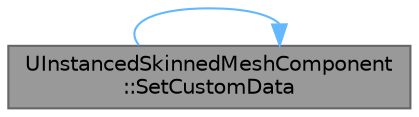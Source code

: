 digraph "UInstancedSkinnedMeshComponent::SetCustomData"
{
 // INTERACTIVE_SVG=YES
 // LATEX_PDF_SIZE
  bgcolor="transparent";
  edge [fontname=Helvetica,fontsize=10,labelfontname=Helvetica,labelfontsize=10];
  node [fontname=Helvetica,fontsize=10,shape=box,height=0.2,width=0.4];
  rankdir="LR";
  Node1 [id="Node000001",label="UInstancedSkinnedMeshComponent\l::SetCustomData",height=0.2,width=0.4,color="gray40", fillcolor="grey60", style="filled", fontcolor="black",tooltip="Update all custom data values for specific instance, the size of the array view must match the NumCus..."];
  Node1 -> Node1 [id="edge1_Node000001_Node000001",color="steelblue1",style="solid",tooltip=" "];
}
